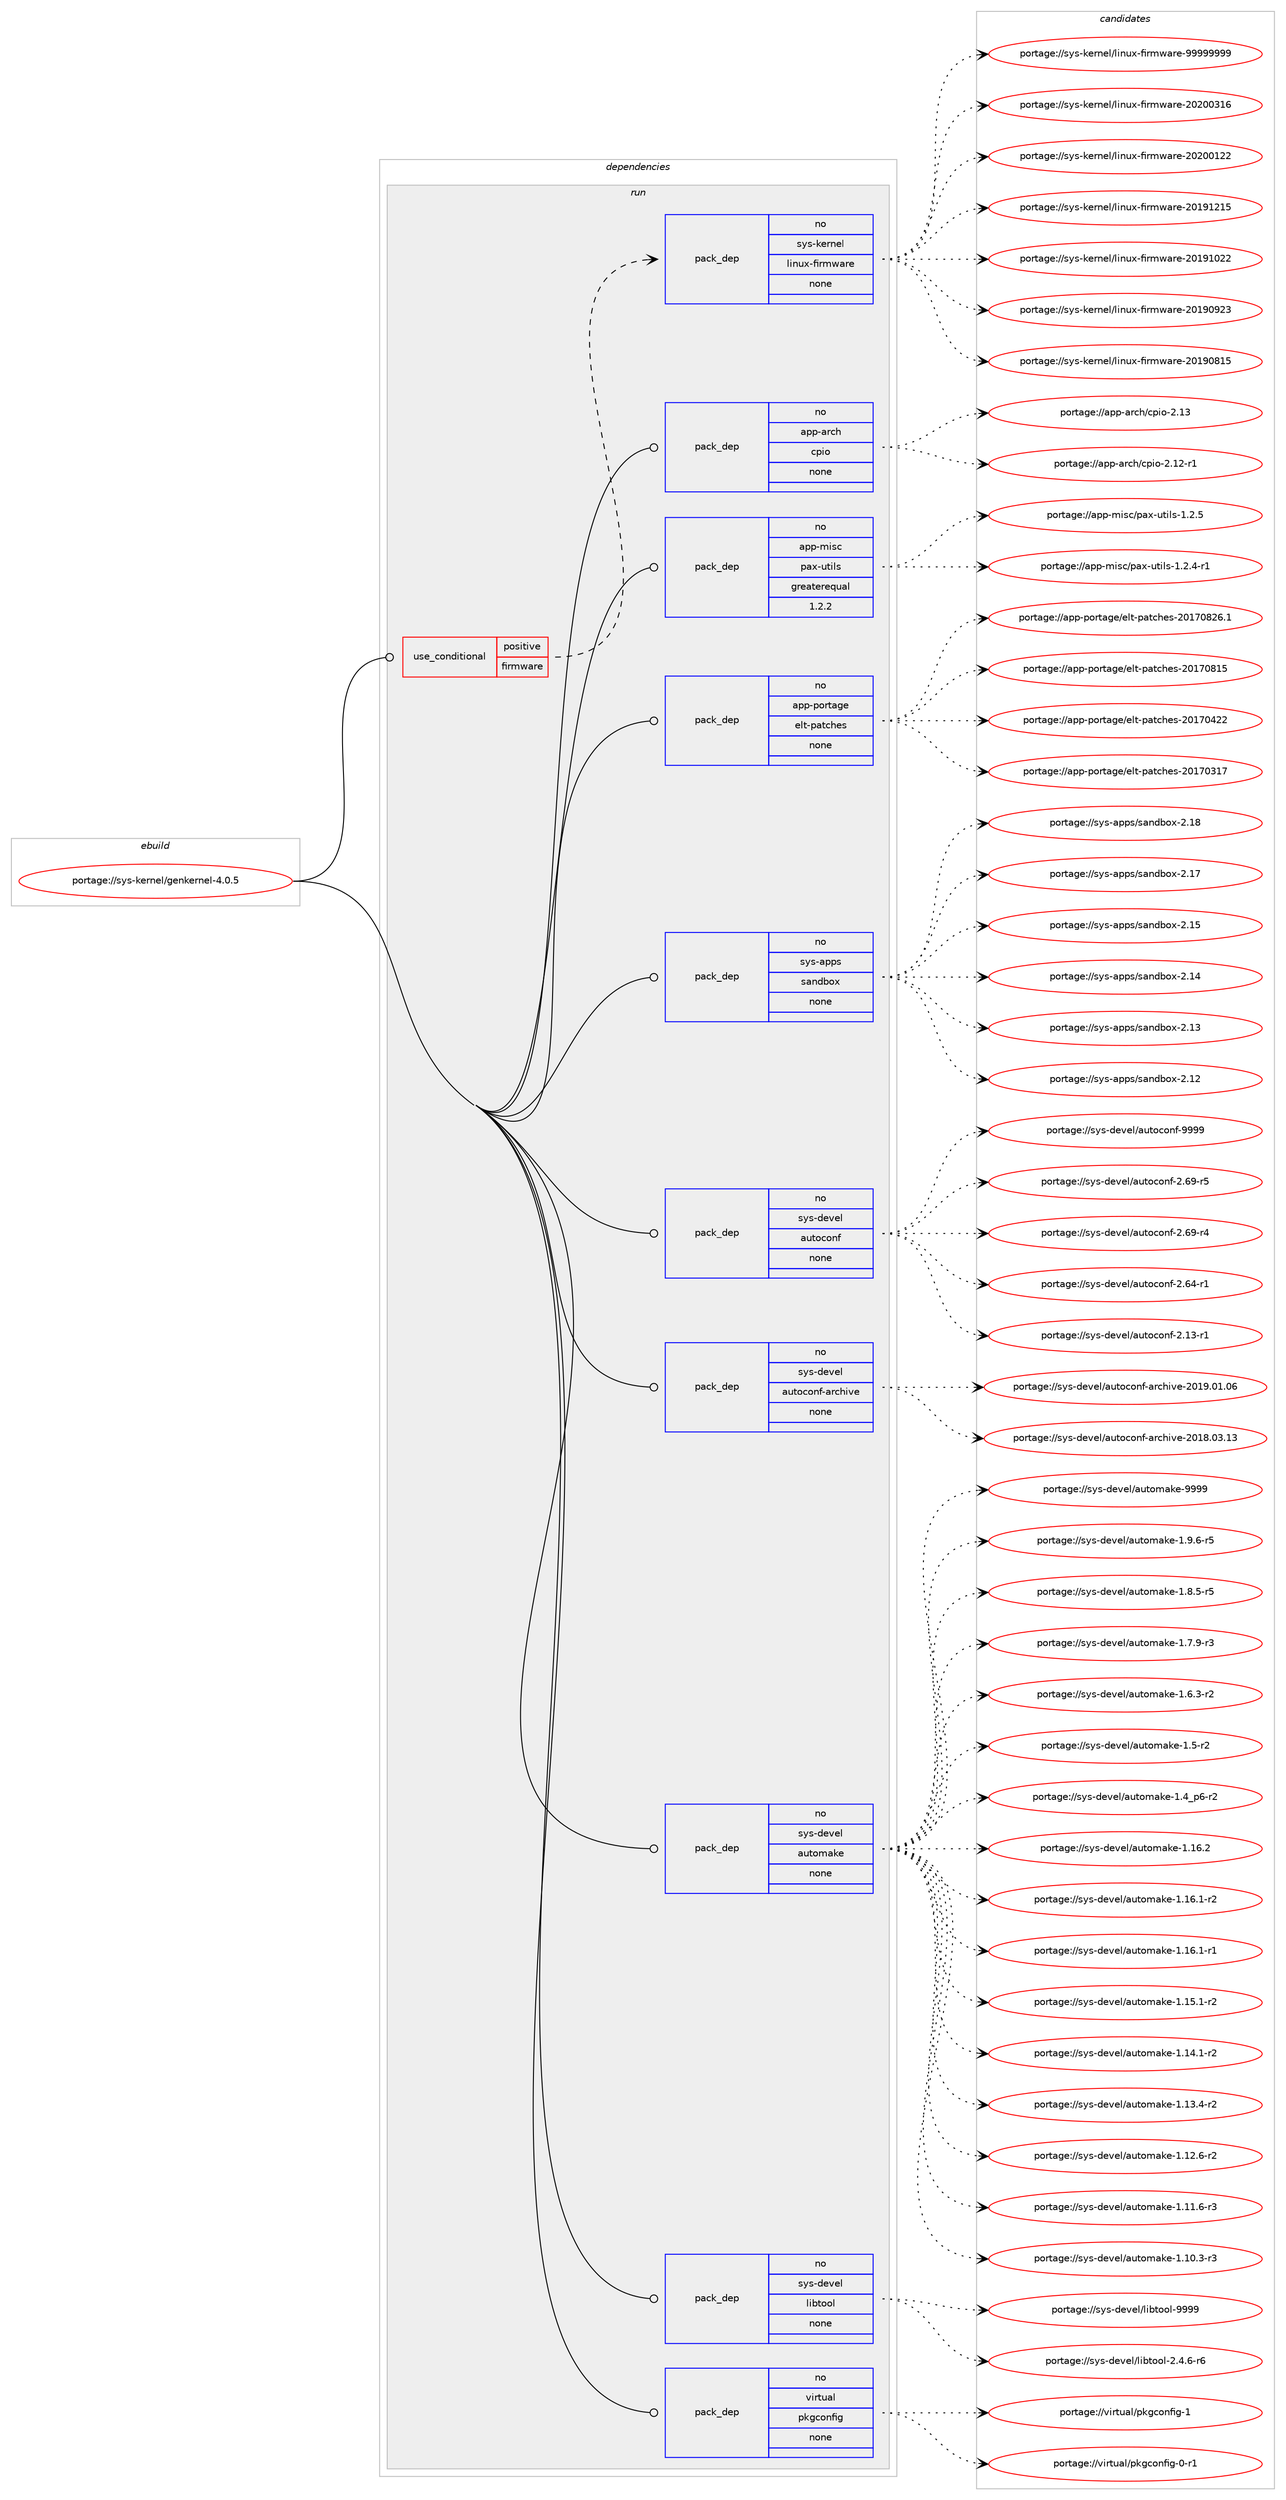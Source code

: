 digraph prolog {

# *************
# Graph options
# *************

newrank=true;
concentrate=true;
compound=true;
graph [rankdir=LR,fontname=Helvetica,fontsize=10,ranksep=1.5];#, ranksep=2.5, nodesep=0.2];
edge  [arrowhead=vee];
node  [fontname=Helvetica,fontsize=10];

# **********
# The ebuild
# **********

subgraph cluster_leftcol {
color=gray;
rank=same;
label=<<i>ebuild</i>>;
id [label="portage://sys-kernel/genkernel-4.0.5", color=red, width=4, href="../sys-kernel/genkernel-4.0.5.svg"];
}

# ****************
# The dependencies
# ****************

subgraph cluster_midcol {
color=gray;
label=<<i>dependencies</i>>;
subgraph cluster_compile {
fillcolor="#eeeeee";
style=filled;
label=<<i>compile</i>>;
}
subgraph cluster_compileandrun {
fillcolor="#eeeeee";
style=filled;
label=<<i>compile and run</i>>;
}
subgraph cluster_run {
fillcolor="#eeeeee";
style=filled;
label=<<i>run</i>>;
subgraph cond1521 {
dependency9957 [label=<<TABLE BORDER="0" CELLBORDER="1" CELLSPACING="0" CELLPADDING="4"><TR><TD ROWSPAN="3" CELLPADDING="10">use_conditional</TD></TR><TR><TD>positive</TD></TR><TR><TD>firmware</TD></TR></TABLE>>, shape=none, color=red];
subgraph pack8143 {
dependency9958 [label=<<TABLE BORDER="0" CELLBORDER="1" CELLSPACING="0" CELLPADDING="4" WIDTH="220"><TR><TD ROWSPAN="6" CELLPADDING="30">pack_dep</TD></TR><TR><TD WIDTH="110">no</TD></TR><TR><TD>sys-kernel</TD></TR><TR><TD>linux-firmware</TD></TR><TR><TD>none</TD></TR><TR><TD></TD></TR></TABLE>>, shape=none, color=blue];
}
dependency9957:e -> dependency9958:w [weight=20,style="dashed",arrowhead="vee"];
}
id:e -> dependency9957:w [weight=20,style="solid",arrowhead="odot"];
subgraph pack8144 {
dependency9959 [label=<<TABLE BORDER="0" CELLBORDER="1" CELLSPACING="0" CELLPADDING="4" WIDTH="220"><TR><TD ROWSPAN="6" CELLPADDING="30">pack_dep</TD></TR><TR><TD WIDTH="110">no</TD></TR><TR><TD>app-arch</TD></TR><TR><TD>cpio</TD></TR><TR><TD>none</TD></TR><TR><TD></TD></TR></TABLE>>, shape=none, color=blue];
}
id:e -> dependency9959:w [weight=20,style="solid",arrowhead="odot"];
subgraph pack8145 {
dependency9960 [label=<<TABLE BORDER="0" CELLBORDER="1" CELLSPACING="0" CELLPADDING="4" WIDTH="220"><TR><TD ROWSPAN="6" CELLPADDING="30">pack_dep</TD></TR><TR><TD WIDTH="110">no</TD></TR><TR><TD>app-misc</TD></TR><TR><TD>pax-utils</TD></TR><TR><TD>greaterequal</TD></TR><TR><TD>1.2.2</TD></TR></TABLE>>, shape=none, color=blue];
}
id:e -> dependency9960:w [weight=20,style="solid",arrowhead="odot"];
subgraph pack8146 {
dependency9961 [label=<<TABLE BORDER="0" CELLBORDER="1" CELLSPACING="0" CELLPADDING="4" WIDTH="220"><TR><TD ROWSPAN="6" CELLPADDING="30">pack_dep</TD></TR><TR><TD WIDTH="110">no</TD></TR><TR><TD>app-portage</TD></TR><TR><TD>elt-patches</TD></TR><TR><TD>none</TD></TR><TR><TD></TD></TR></TABLE>>, shape=none, color=blue];
}
id:e -> dependency9961:w [weight=20,style="solid",arrowhead="odot"];
subgraph pack8147 {
dependency9962 [label=<<TABLE BORDER="0" CELLBORDER="1" CELLSPACING="0" CELLPADDING="4" WIDTH="220"><TR><TD ROWSPAN="6" CELLPADDING="30">pack_dep</TD></TR><TR><TD WIDTH="110">no</TD></TR><TR><TD>sys-apps</TD></TR><TR><TD>sandbox</TD></TR><TR><TD>none</TD></TR><TR><TD></TD></TR></TABLE>>, shape=none, color=blue];
}
id:e -> dependency9962:w [weight=20,style="solid",arrowhead="odot"];
subgraph pack8148 {
dependency9963 [label=<<TABLE BORDER="0" CELLBORDER="1" CELLSPACING="0" CELLPADDING="4" WIDTH="220"><TR><TD ROWSPAN="6" CELLPADDING="30">pack_dep</TD></TR><TR><TD WIDTH="110">no</TD></TR><TR><TD>sys-devel</TD></TR><TR><TD>autoconf</TD></TR><TR><TD>none</TD></TR><TR><TD></TD></TR></TABLE>>, shape=none, color=blue];
}
id:e -> dependency9963:w [weight=20,style="solid",arrowhead="odot"];
subgraph pack8149 {
dependency9964 [label=<<TABLE BORDER="0" CELLBORDER="1" CELLSPACING="0" CELLPADDING="4" WIDTH="220"><TR><TD ROWSPAN="6" CELLPADDING="30">pack_dep</TD></TR><TR><TD WIDTH="110">no</TD></TR><TR><TD>sys-devel</TD></TR><TR><TD>autoconf-archive</TD></TR><TR><TD>none</TD></TR><TR><TD></TD></TR></TABLE>>, shape=none, color=blue];
}
id:e -> dependency9964:w [weight=20,style="solid",arrowhead="odot"];
subgraph pack8150 {
dependency9965 [label=<<TABLE BORDER="0" CELLBORDER="1" CELLSPACING="0" CELLPADDING="4" WIDTH="220"><TR><TD ROWSPAN="6" CELLPADDING="30">pack_dep</TD></TR><TR><TD WIDTH="110">no</TD></TR><TR><TD>sys-devel</TD></TR><TR><TD>automake</TD></TR><TR><TD>none</TD></TR><TR><TD></TD></TR></TABLE>>, shape=none, color=blue];
}
id:e -> dependency9965:w [weight=20,style="solid",arrowhead="odot"];
subgraph pack8151 {
dependency9966 [label=<<TABLE BORDER="0" CELLBORDER="1" CELLSPACING="0" CELLPADDING="4" WIDTH="220"><TR><TD ROWSPAN="6" CELLPADDING="30">pack_dep</TD></TR><TR><TD WIDTH="110">no</TD></TR><TR><TD>sys-devel</TD></TR><TR><TD>libtool</TD></TR><TR><TD>none</TD></TR><TR><TD></TD></TR></TABLE>>, shape=none, color=blue];
}
id:e -> dependency9966:w [weight=20,style="solid",arrowhead="odot"];
subgraph pack8152 {
dependency9967 [label=<<TABLE BORDER="0" CELLBORDER="1" CELLSPACING="0" CELLPADDING="4" WIDTH="220"><TR><TD ROWSPAN="6" CELLPADDING="30">pack_dep</TD></TR><TR><TD WIDTH="110">no</TD></TR><TR><TD>virtual</TD></TR><TR><TD>pkgconfig</TD></TR><TR><TD>none</TD></TR><TR><TD></TD></TR></TABLE>>, shape=none, color=blue];
}
id:e -> dependency9967:w [weight=20,style="solid",arrowhead="odot"];
}
}

# **************
# The candidates
# **************

subgraph cluster_choices {
rank=same;
color=gray;
label=<<i>candidates</i>>;

subgraph choice8143 {
color=black;
nodesep=1;
choice11512111545107101114110101108471081051101171204510210511410911997114101455757575757575757 [label="portage://sys-kernel/linux-firmware-99999999", color=red, width=4,href="../sys-kernel/linux-firmware-99999999.svg"];
choice11512111545107101114110101108471081051101171204510210511410911997114101455048504848514954 [label="portage://sys-kernel/linux-firmware-20200316", color=red, width=4,href="../sys-kernel/linux-firmware-20200316.svg"];
choice11512111545107101114110101108471081051101171204510210511410911997114101455048504848495050 [label="portage://sys-kernel/linux-firmware-20200122", color=red, width=4,href="../sys-kernel/linux-firmware-20200122.svg"];
choice11512111545107101114110101108471081051101171204510210511410911997114101455048495749504953 [label="portage://sys-kernel/linux-firmware-20191215", color=red, width=4,href="../sys-kernel/linux-firmware-20191215.svg"];
choice11512111545107101114110101108471081051101171204510210511410911997114101455048495749485050 [label="portage://sys-kernel/linux-firmware-20191022", color=red, width=4,href="../sys-kernel/linux-firmware-20191022.svg"];
choice11512111545107101114110101108471081051101171204510210511410911997114101455048495748575051 [label="portage://sys-kernel/linux-firmware-20190923", color=red, width=4,href="../sys-kernel/linux-firmware-20190923.svg"];
choice11512111545107101114110101108471081051101171204510210511410911997114101455048495748564953 [label="portage://sys-kernel/linux-firmware-20190815", color=red, width=4,href="../sys-kernel/linux-firmware-20190815.svg"];
dependency9958:e -> choice11512111545107101114110101108471081051101171204510210511410911997114101455757575757575757:w [style=dotted,weight="100"];
dependency9958:e -> choice11512111545107101114110101108471081051101171204510210511410911997114101455048504848514954:w [style=dotted,weight="100"];
dependency9958:e -> choice11512111545107101114110101108471081051101171204510210511410911997114101455048504848495050:w [style=dotted,weight="100"];
dependency9958:e -> choice11512111545107101114110101108471081051101171204510210511410911997114101455048495749504953:w [style=dotted,weight="100"];
dependency9958:e -> choice11512111545107101114110101108471081051101171204510210511410911997114101455048495749485050:w [style=dotted,weight="100"];
dependency9958:e -> choice11512111545107101114110101108471081051101171204510210511410911997114101455048495748575051:w [style=dotted,weight="100"];
dependency9958:e -> choice11512111545107101114110101108471081051101171204510210511410911997114101455048495748564953:w [style=dotted,weight="100"];
}
subgraph choice8144 {
color=black;
nodesep=1;
choice9711211245971149910447991121051114550464951 [label="portage://app-arch/cpio-2.13", color=red, width=4,href="../app-arch/cpio-2.13.svg"];
choice97112112459711499104479911210511145504649504511449 [label="portage://app-arch/cpio-2.12-r1", color=red, width=4,href="../app-arch/cpio-2.12-r1.svg"];
dependency9959:e -> choice9711211245971149910447991121051114550464951:w [style=dotted,weight="100"];
dependency9959:e -> choice97112112459711499104479911210511145504649504511449:w [style=dotted,weight="100"];
}
subgraph choice8145 {
color=black;
nodesep=1;
choice971121124510910511599471129712045117116105108115454946504653 [label="portage://app-misc/pax-utils-1.2.5", color=red, width=4,href="../app-misc/pax-utils-1.2.5.svg"];
choice9711211245109105115994711297120451171161051081154549465046524511449 [label="portage://app-misc/pax-utils-1.2.4-r1", color=red, width=4,href="../app-misc/pax-utils-1.2.4-r1.svg"];
dependency9960:e -> choice971121124510910511599471129712045117116105108115454946504653:w [style=dotted,weight="100"];
dependency9960:e -> choice9711211245109105115994711297120451171161051081154549465046524511449:w [style=dotted,weight="100"];
}
subgraph choice8146 {
color=black;
nodesep=1;
choice971121124511211111411697103101471011081164511297116991041011154550484955485650544649 [label="portage://app-portage/elt-patches-20170826.1", color=red, width=4,href="../app-portage/elt-patches-20170826.1.svg"];
choice97112112451121111141169710310147101108116451129711699104101115455048495548564953 [label="portage://app-portage/elt-patches-20170815", color=red, width=4,href="../app-portage/elt-patches-20170815.svg"];
choice97112112451121111141169710310147101108116451129711699104101115455048495548525050 [label="portage://app-portage/elt-patches-20170422", color=red, width=4,href="../app-portage/elt-patches-20170422.svg"];
choice97112112451121111141169710310147101108116451129711699104101115455048495548514955 [label="portage://app-portage/elt-patches-20170317", color=red, width=4,href="../app-portage/elt-patches-20170317.svg"];
dependency9961:e -> choice971121124511211111411697103101471011081164511297116991041011154550484955485650544649:w [style=dotted,weight="100"];
dependency9961:e -> choice97112112451121111141169710310147101108116451129711699104101115455048495548564953:w [style=dotted,weight="100"];
dependency9961:e -> choice97112112451121111141169710310147101108116451129711699104101115455048495548525050:w [style=dotted,weight="100"];
dependency9961:e -> choice97112112451121111141169710310147101108116451129711699104101115455048495548514955:w [style=dotted,weight="100"];
}
subgraph choice8147 {
color=black;
nodesep=1;
choice11512111545971121121154711597110100981111204550464956 [label="portage://sys-apps/sandbox-2.18", color=red, width=4,href="../sys-apps/sandbox-2.18.svg"];
choice11512111545971121121154711597110100981111204550464955 [label="portage://sys-apps/sandbox-2.17", color=red, width=4,href="../sys-apps/sandbox-2.17.svg"];
choice11512111545971121121154711597110100981111204550464953 [label="portage://sys-apps/sandbox-2.15", color=red, width=4,href="../sys-apps/sandbox-2.15.svg"];
choice11512111545971121121154711597110100981111204550464952 [label="portage://sys-apps/sandbox-2.14", color=red, width=4,href="../sys-apps/sandbox-2.14.svg"];
choice11512111545971121121154711597110100981111204550464951 [label="portage://sys-apps/sandbox-2.13", color=red, width=4,href="../sys-apps/sandbox-2.13.svg"];
choice11512111545971121121154711597110100981111204550464950 [label="portage://sys-apps/sandbox-2.12", color=red, width=4,href="../sys-apps/sandbox-2.12.svg"];
dependency9962:e -> choice11512111545971121121154711597110100981111204550464956:w [style=dotted,weight="100"];
dependency9962:e -> choice11512111545971121121154711597110100981111204550464955:w [style=dotted,weight="100"];
dependency9962:e -> choice11512111545971121121154711597110100981111204550464953:w [style=dotted,weight="100"];
dependency9962:e -> choice11512111545971121121154711597110100981111204550464952:w [style=dotted,weight="100"];
dependency9962:e -> choice11512111545971121121154711597110100981111204550464951:w [style=dotted,weight="100"];
dependency9962:e -> choice11512111545971121121154711597110100981111204550464950:w [style=dotted,weight="100"];
}
subgraph choice8148 {
color=black;
nodesep=1;
choice115121115451001011181011084797117116111991111101024557575757 [label="portage://sys-devel/autoconf-9999", color=red, width=4,href="../sys-devel/autoconf-9999.svg"];
choice1151211154510010111810110847971171161119911111010245504654574511453 [label="portage://sys-devel/autoconf-2.69-r5", color=red, width=4,href="../sys-devel/autoconf-2.69-r5.svg"];
choice1151211154510010111810110847971171161119911111010245504654574511452 [label="portage://sys-devel/autoconf-2.69-r4", color=red, width=4,href="../sys-devel/autoconf-2.69-r4.svg"];
choice1151211154510010111810110847971171161119911111010245504654524511449 [label="portage://sys-devel/autoconf-2.64-r1", color=red, width=4,href="../sys-devel/autoconf-2.64-r1.svg"];
choice1151211154510010111810110847971171161119911111010245504649514511449 [label="portage://sys-devel/autoconf-2.13-r1", color=red, width=4,href="../sys-devel/autoconf-2.13-r1.svg"];
dependency9963:e -> choice115121115451001011181011084797117116111991111101024557575757:w [style=dotted,weight="100"];
dependency9963:e -> choice1151211154510010111810110847971171161119911111010245504654574511453:w [style=dotted,weight="100"];
dependency9963:e -> choice1151211154510010111810110847971171161119911111010245504654574511452:w [style=dotted,weight="100"];
dependency9963:e -> choice1151211154510010111810110847971171161119911111010245504654524511449:w [style=dotted,weight="100"];
dependency9963:e -> choice1151211154510010111810110847971171161119911111010245504649514511449:w [style=dotted,weight="100"];
}
subgraph choice8149 {
color=black;
nodesep=1;
choice115121115451001011181011084797117116111991111101024597114991041051181014550484957464849464854 [label="portage://sys-devel/autoconf-archive-2019.01.06", color=red, width=4,href="../sys-devel/autoconf-archive-2019.01.06.svg"];
choice115121115451001011181011084797117116111991111101024597114991041051181014550484956464851464951 [label="portage://sys-devel/autoconf-archive-2018.03.13", color=red, width=4,href="../sys-devel/autoconf-archive-2018.03.13.svg"];
dependency9964:e -> choice115121115451001011181011084797117116111991111101024597114991041051181014550484957464849464854:w [style=dotted,weight="100"];
dependency9964:e -> choice115121115451001011181011084797117116111991111101024597114991041051181014550484956464851464951:w [style=dotted,weight="100"];
}
subgraph choice8150 {
color=black;
nodesep=1;
choice115121115451001011181011084797117116111109971071014557575757 [label="portage://sys-devel/automake-9999", color=red, width=4,href="../sys-devel/automake-9999.svg"];
choice115121115451001011181011084797117116111109971071014549465746544511453 [label="portage://sys-devel/automake-1.9.6-r5", color=red, width=4,href="../sys-devel/automake-1.9.6-r5.svg"];
choice115121115451001011181011084797117116111109971071014549465646534511453 [label="portage://sys-devel/automake-1.8.5-r5", color=red, width=4,href="../sys-devel/automake-1.8.5-r5.svg"];
choice115121115451001011181011084797117116111109971071014549465546574511451 [label="portage://sys-devel/automake-1.7.9-r3", color=red, width=4,href="../sys-devel/automake-1.7.9-r3.svg"];
choice115121115451001011181011084797117116111109971071014549465446514511450 [label="portage://sys-devel/automake-1.6.3-r2", color=red, width=4,href="../sys-devel/automake-1.6.3-r2.svg"];
choice11512111545100101118101108479711711611110997107101454946534511450 [label="portage://sys-devel/automake-1.5-r2", color=red, width=4,href="../sys-devel/automake-1.5-r2.svg"];
choice115121115451001011181011084797117116111109971071014549465295112544511450 [label="portage://sys-devel/automake-1.4_p6-r2", color=red, width=4,href="../sys-devel/automake-1.4_p6-r2.svg"];
choice1151211154510010111810110847971171161111099710710145494649544650 [label="portage://sys-devel/automake-1.16.2", color=red, width=4,href="../sys-devel/automake-1.16.2.svg"];
choice11512111545100101118101108479711711611110997107101454946495446494511450 [label="portage://sys-devel/automake-1.16.1-r2", color=red, width=4,href="../sys-devel/automake-1.16.1-r2.svg"];
choice11512111545100101118101108479711711611110997107101454946495446494511449 [label="portage://sys-devel/automake-1.16.1-r1", color=red, width=4,href="../sys-devel/automake-1.16.1-r1.svg"];
choice11512111545100101118101108479711711611110997107101454946495346494511450 [label="portage://sys-devel/automake-1.15.1-r2", color=red, width=4,href="../sys-devel/automake-1.15.1-r2.svg"];
choice11512111545100101118101108479711711611110997107101454946495246494511450 [label="portage://sys-devel/automake-1.14.1-r2", color=red, width=4,href="../sys-devel/automake-1.14.1-r2.svg"];
choice11512111545100101118101108479711711611110997107101454946495146524511450 [label="portage://sys-devel/automake-1.13.4-r2", color=red, width=4,href="../sys-devel/automake-1.13.4-r2.svg"];
choice11512111545100101118101108479711711611110997107101454946495046544511450 [label="portage://sys-devel/automake-1.12.6-r2", color=red, width=4,href="../sys-devel/automake-1.12.6-r2.svg"];
choice11512111545100101118101108479711711611110997107101454946494946544511451 [label="portage://sys-devel/automake-1.11.6-r3", color=red, width=4,href="../sys-devel/automake-1.11.6-r3.svg"];
choice11512111545100101118101108479711711611110997107101454946494846514511451 [label="portage://sys-devel/automake-1.10.3-r3", color=red, width=4,href="../sys-devel/automake-1.10.3-r3.svg"];
dependency9965:e -> choice115121115451001011181011084797117116111109971071014557575757:w [style=dotted,weight="100"];
dependency9965:e -> choice115121115451001011181011084797117116111109971071014549465746544511453:w [style=dotted,weight="100"];
dependency9965:e -> choice115121115451001011181011084797117116111109971071014549465646534511453:w [style=dotted,weight="100"];
dependency9965:e -> choice115121115451001011181011084797117116111109971071014549465546574511451:w [style=dotted,weight="100"];
dependency9965:e -> choice115121115451001011181011084797117116111109971071014549465446514511450:w [style=dotted,weight="100"];
dependency9965:e -> choice11512111545100101118101108479711711611110997107101454946534511450:w [style=dotted,weight="100"];
dependency9965:e -> choice115121115451001011181011084797117116111109971071014549465295112544511450:w [style=dotted,weight="100"];
dependency9965:e -> choice1151211154510010111810110847971171161111099710710145494649544650:w [style=dotted,weight="100"];
dependency9965:e -> choice11512111545100101118101108479711711611110997107101454946495446494511450:w [style=dotted,weight="100"];
dependency9965:e -> choice11512111545100101118101108479711711611110997107101454946495446494511449:w [style=dotted,weight="100"];
dependency9965:e -> choice11512111545100101118101108479711711611110997107101454946495346494511450:w [style=dotted,weight="100"];
dependency9965:e -> choice11512111545100101118101108479711711611110997107101454946495246494511450:w [style=dotted,weight="100"];
dependency9965:e -> choice11512111545100101118101108479711711611110997107101454946495146524511450:w [style=dotted,weight="100"];
dependency9965:e -> choice11512111545100101118101108479711711611110997107101454946495046544511450:w [style=dotted,weight="100"];
dependency9965:e -> choice11512111545100101118101108479711711611110997107101454946494946544511451:w [style=dotted,weight="100"];
dependency9965:e -> choice11512111545100101118101108479711711611110997107101454946494846514511451:w [style=dotted,weight="100"];
}
subgraph choice8151 {
color=black;
nodesep=1;
choice1151211154510010111810110847108105981161111111084557575757 [label="portage://sys-devel/libtool-9999", color=red, width=4,href="../sys-devel/libtool-9999.svg"];
choice1151211154510010111810110847108105981161111111084550465246544511454 [label="portage://sys-devel/libtool-2.4.6-r6", color=red, width=4,href="../sys-devel/libtool-2.4.6-r6.svg"];
dependency9966:e -> choice1151211154510010111810110847108105981161111111084557575757:w [style=dotted,weight="100"];
dependency9966:e -> choice1151211154510010111810110847108105981161111111084550465246544511454:w [style=dotted,weight="100"];
}
subgraph choice8152 {
color=black;
nodesep=1;
choice1181051141161179710847112107103991111101021051034549 [label="portage://virtual/pkgconfig-1", color=red, width=4,href="../virtual/pkgconfig-1.svg"];
choice11810511411611797108471121071039911111010210510345484511449 [label="portage://virtual/pkgconfig-0-r1", color=red, width=4,href="../virtual/pkgconfig-0-r1.svg"];
dependency9967:e -> choice1181051141161179710847112107103991111101021051034549:w [style=dotted,weight="100"];
dependency9967:e -> choice11810511411611797108471121071039911111010210510345484511449:w [style=dotted,weight="100"];
}
}

}
